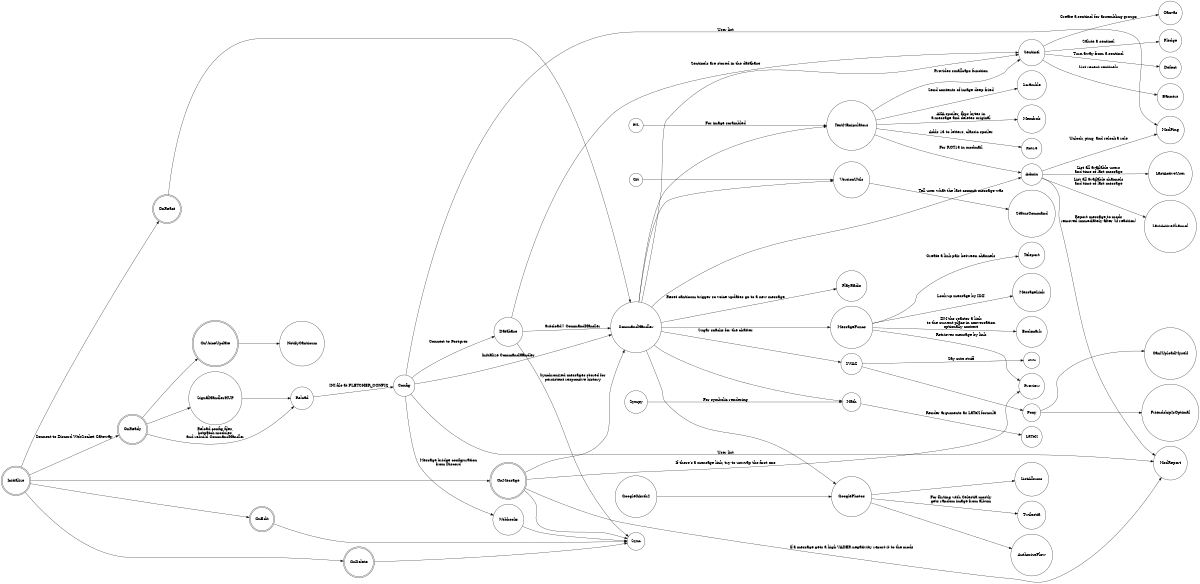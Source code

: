 digraph fletcher {
    rankdir=LR;
    size="8,5"
        graph [ dpi = 600 ];
    node [shape = doublecircle]; Initialize OnReady OnMessage OnEdit OnDelete OnReact OnVoiceUpdate;
    node [shape = circle];
    Initialize -> OnReady [ label = "Connect to Discord WebSocket Gateway" ];
    OnReady -> Reload [ label = "Reload config files,\nhotpatch modules,\nand rebuild CommandHandler" ];
    Reload -> Config [ label = "INI file at FLETCHER_CONFIG" ];
    Config -> Webhooks [ label = "Message bridge configuration\nfrom Discord" ];
    Webhooks -> Sync;
    Config -> Database [ label = "Connect to Postgres" ];
    Config -> CommandHandler [ label = "Initialize CommandHandler" ];
    Database -> CommandHandler [ label = "autoload() CommandHandler" ];
    Database -> Sync [ label = "Synchronized messages stored for\npersistent responsive history" ];
    CommandHandler -> VersionUtils;
    Git -> VersionUtils;
    VersionUtils -> StatusCommand [ label = "Tell user what the last commit message was" ];
    CommandHandler -> TextManipulators;
    PIL -> TextManipulators [ label = "For image scrambled" ];
    TextManipulators -> Memfrob [ label = "AKA spoiler, flips bytes in\na message and deletes original" ];
    TextManipulators -> Rot13 [ label = "Adds 13 to letters, classic spoiler" ];
    TextManipulators -> Scramble [ label = "Send contents of image deep fried" ];
    CommandHandler -> Sentinel;
    TextManipulators -> Sentinel [ label = "Provides smallcaps function" ];
    Database -> Sentinel [ label = "Sentinels are stored in the database" ];
    Sentinel -> Canvas [ label = "Create a sentinel for assembling groups" ];
    Sentinel -> Pledge [ label = "Salute a sentinel" ];
    Sentinel -> Defect [ label = "Turn away from a sentinel" ];
    Sentinel -> Banners [ label = "List recent sentinels" ];
    CommandHandler -> MessageFuncs;
    MessageFuncs -> Teleport [ label = "Create a link pair between channels" ];
    MessageFuncs -> MessageLink [ label = "Look up message by ID#" ];
    MessageFuncs -> Preview [ label = "Retrieves message by link" ];
    MessageFuncs -> Bookmark [ label = "DM the reacter a link\nto the current place in conversation\noptionally context" ];
    CommandHandler -> Math;
    Sympy -> Math [ label = "For symbolic rendering" ];
    Math -> LaTeX [ label = "Render arguments as LaTeX formula" ];
    CommandHandler -> Admin;
    TextManipulators -> Admin [ label = "For ROT13 in modmail" ];
    Admin -> ModPing [ label = "Unlock, ping, and relock a role" ];
    Config -> ModPing [ label = "User list" ];
    Admin -> ModReport [ label = "Report message to mods\nremoved immediately after (if reaction)" ];
    Config -> ModReport [ label = "User list" ];
    Admin -> LastActiveChannel [ label = "List all available channels\nand time of last message" ];
    Admin -> LastActiveUser [ label = "List all available users\nand time of last message" ];
    CommandHandler -> SWAG [ label = "Sugar snacks for the chatter" ];
    SWAG -> uwu [ label = "Say cute stuff" ];
    SWAG -> Pony;
    Pony -> CanIUploadMyself;
    Pony -> FriendshipIsOptimal;
    CommandHandler -> GooglePhotos;
    GoogleOAuth2 -> GooglePhotos;
    GooglePhotos -> AuthorizeFlow;
    GooglePhotos -> ListAlbums;
    GooglePhotos -> Twilestia [ label = "For flirting with Celestia mostly\ngets random image from album" ];
    CommandHandler -> PlayRadio [ label = "Reset canticum trigger so voice updates go to a new message" ];
    OnReady -> SignalHandlerHUP;
    OnReady -> OnVoiceUpdate;
    SignalHandlerHUP -> Reload;
    Initialize -> OnMessage;
    OnMessage -> Sync;
    OnMessage -> CommandHandler;
    OnMessage -> Preview [ label = "If there's a message link, try to unwrap the first one" ];
    OnMessage -> ModReport [ label = "If a message gets a high VADER negativity, report it to the mods" ];
    Initialize -> OnEdit;
    OnEdit -> Sync;
    Initialize -> OnDelete;
    OnDelete -> Sync;
    Initialize -> OnReact;
    OnReact -> CommandHandler;
    OnVoiceUpdate -> NotifyCanticum;
}
